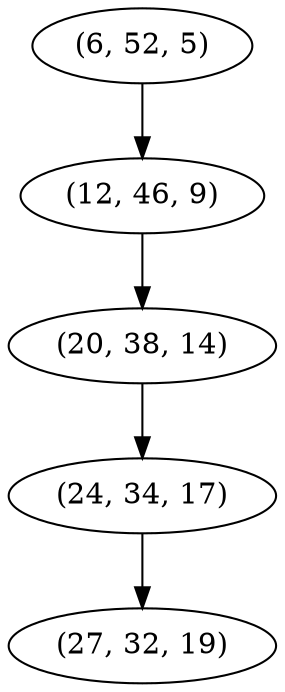 digraph tree {
    "(6, 52, 5)";
    "(12, 46, 9)";
    "(20, 38, 14)";
    "(24, 34, 17)";
    "(27, 32, 19)";
    "(6, 52, 5)" -> "(12, 46, 9)";
    "(12, 46, 9)" -> "(20, 38, 14)";
    "(20, 38, 14)" -> "(24, 34, 17)";
    "(24, 34, 17)" -> "(27, 32, 19)";
}
